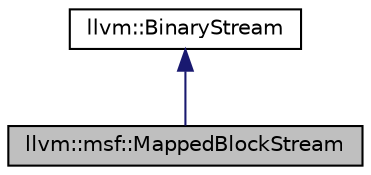 digraph "llvm::msf::MappedBlockStream"
{
 // LATEX_PDF_SIZE
  bgcolor="transparent";
  edge [fontname="Helvetica",fontsize="10",labelfontname="Helvetica",labelfontsize="10"];
  node [fontname="Helvetica",fontsize="10",shape=record];
  Node1 [label="llvm::msf::MappedBlockStream",height=0.2,width=0.4,color="black", fillcolor="grey75", style="filled", fontcolor="black",tooltip="MappedBlockStream represents data stored in an MSF file into chunks of a particular size (called the ..."];
  Node2 -> Node1 [dir="back",color="midnightblue",fontsize="10",style="solid",fontname="Helvetica"];
  Node2 [label="llvm::BinaryStream",height=0.2,width=0.4,color="black",URL="$classllvm_1_1BinaryStream.html",tooltip="An interface for accessing data in a stream-like format, but which discourages copying."];
}
